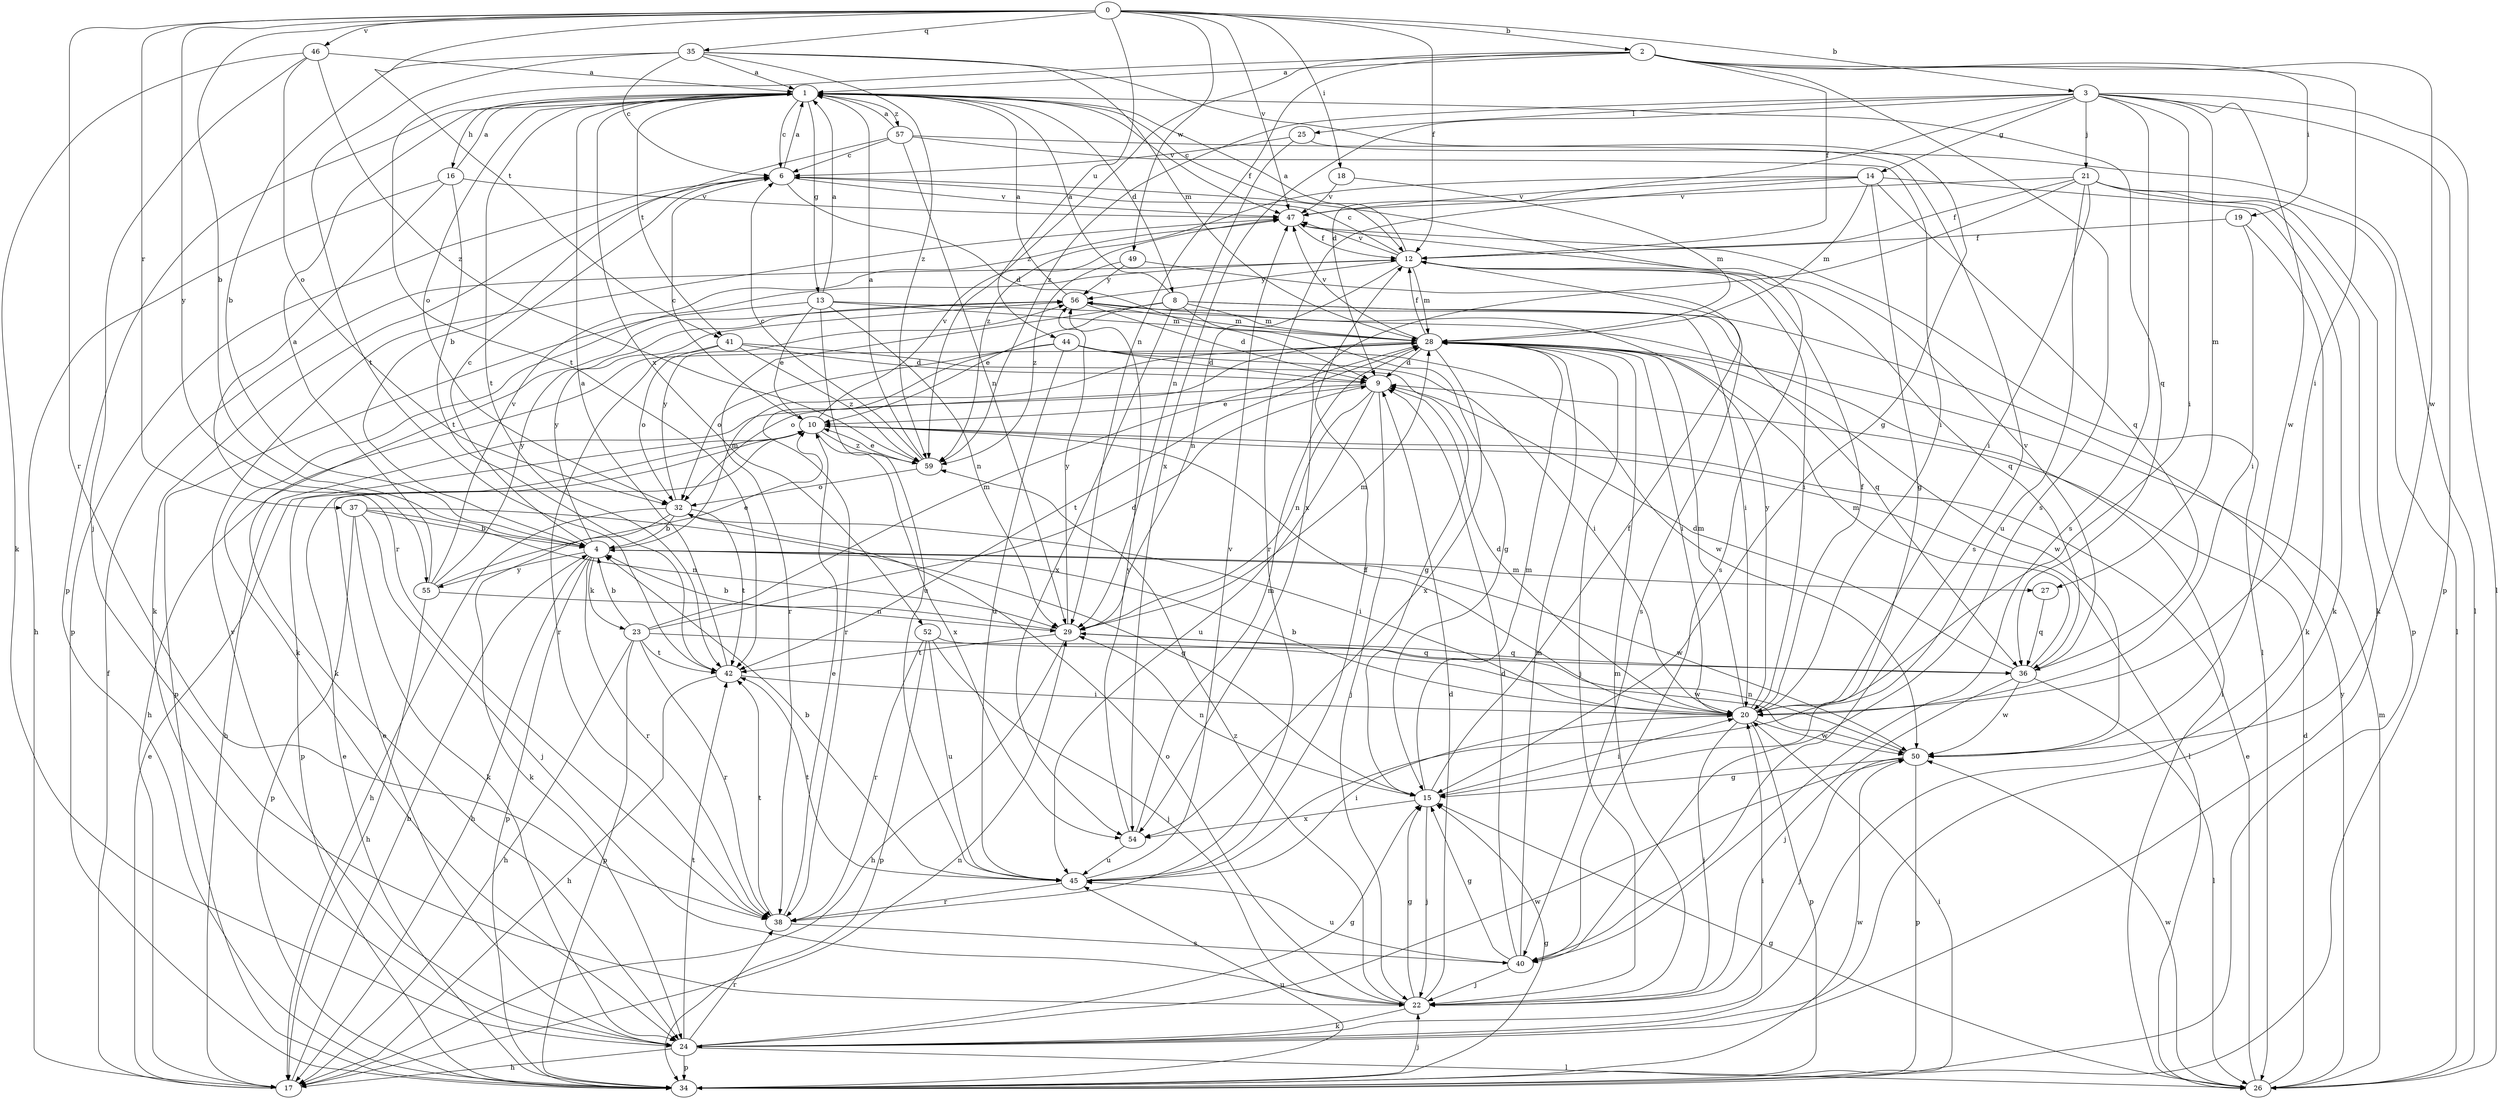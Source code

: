 strict digraph  {
0;
1;
2;
3;
4;
6;
8;
9;
10;
12;
13;
14;
15;
16;
17;
18;
19;
20;
21;
22;
23;
24;
25;
26;
27;
28;
29;
32;
34;
35;
36;
37;
38;
40;
41;
42;
44;
45;
46;
47;
49;
50;
52;
54;
55;
56;
57;
59;
0 -> 2  [label=b];
0 -> 3  [label=b];
0 -> 4  [label=b];
0 -> 12  [label=f];
0 -> 18  [label=i];
0 -> 35  [label=q];
0 -> 37  [label=r];
0 -> 38  [label=r];
0 -> 41  [label=t];
0 -> 44  [label=u];
0 -> 46  [label=v];
0 -> 47  [label=v];
0 -> 49  [label=w];
0 -> 55  [label=y];
1 -> 6  [label=c];
1 -> 8  [label=d];
1 -> 12  [label=f];
1 -> 13  [label=g];
1 -> 16  [label=h];
1 -> 32  [label=o];
1 -> 34  [label=p];
1 -> 36  [label=q];
1 -> 41  [label=t];
1 -> 42  [label=t];
1 -> 47  [label=v];
1 -> 52  [label=x];
1 -> 57  [label=z];
2 -> 1  [label=a];
2 -> 12  [label=f];
2 -> 19  [label=i];
2 -> 20  [label=i];
2 -> 29  [label=n];
2 -> 40  [label=s];
2 -> 42  [label=t];
2 -> 50  [label=w];
2 -> 59  [label=z];
3 -> 9  [label=d];
3 -> 14  [label=g];
3 -> 20  [label=i];
3 -> 21  [label=j];
3 -> 25  [label=l];
3 -> 26  [label=l];
3 -> 27  [label=m];
3 -> 34  [label=p];
3 -> 40  [label=s];
3 -> 50  [label=w];
3 -> 54  [label=x];
3 -> 59  [label=z];
4 -> 6  [label=c];
4 -> 17  [label=h];
4 -> 23  [label=k];
4 -> 27  [label=m];
4 -> 28  [label=m];
4 -> 34  [label=p];
4 -> 38  [label=r];
4 -> 50  [label=w];
4 -> 55  [label=y];
4 -> 56  [label=y];
6 -> 1  [label=a];
6 -> 9  [label=d];
6 -> 24  [label=k];
6 -> 34  [label=p];
6 -> 40  [label=s];
6 -> 47  [label=v];
8 -> 1  [label=a];
8 -> 10  [label=e];
8 -> 15  [label=g];
8 -> 20  [label=i];
8 -> 28  [label=m];
8 -> 36  [label=q];
8 -> 38  [label=r];
8 -> 54  [label=x];
9 -> 10  [label=e];
9 -> 17  [label=h];
9 -> 22  [label=j];
9 -> 29  [label=n];
9 -> 45  [label=u];
10 -> 6  [label=c];
10 -> 20  [label=i];
10 -> 26  [label=l];
10 -> 34  [label=p];
10 -> 47  [label=v];
10 -> 54  [label=x];
10 -> 59  [label=z];
12 -> 1  [label=a];
12 -> 6  [label=c];
12 -> 20  [label=i];
12 -> 24  [label=k];
12 -> 28  [label=m];
12 -> 29  [label=n];
12 -> 36  [label=q];
12 -> 47  [label=v];
12 -> 56  [label=y];
13 -> 1  [label=a];
13 -> 10  [label=e];
13 -> 26  [label=l];
13 -> 28  [label=m];
13 -> 29  [label=n];
13 -> 34  [label=p];
13 -> 45  [label=u];
14 -> 15  [label=g];
14 -> 24  [label=k];
14 -> 28  [label=m];
14 -> 36  [label=q];
14 -> 38  [label=r];
14 -> 47  [label=v];
14 -> 59  [label=z];
15 -> 12  [label=f];
15 -> 20  [label=i];
15 -> 22  [label=j];
15 -> 28  [label=m];
15 -> 29  [label=n];
15 -> 54  [label=x];
16 -> 1  [label=a];
16 -> 17  [label=h];
16 -> 38  [label=r];
16 -> 42  [label=t];
16 -> 47  [label=v];
17 -> 4  [label=b];
17 -> 10  [label=e];
17 -> 12  [label=f];
17 -> 29  [label=n];
18 -> 28  [label=m];
18 -> 47  [label=v];
19 -> 12  [label=f];
19 -> 20  [label=i];
19 -> 24  [label=k];
20 -> 4  [label=b];
20 -> 9  [label=d];
20 -> 12  [label=f];
20 -> 22  [label=j];
20 -> 28  [label=m];
20 -> 34  [label=p];
20 -> 50  [label=w];
20 -> 56  [label=y];
21 -> 12  [label=f];
21 -> 20  [label=i];
21 -> 24  [label=k];
21 -> 26  [label=l];
21 -> 34  [label=p];
21 -> 45  [label=u];
21 -> 47  [label=v];
21 -> 54  [label=x];
22 -> 9  [label=d];
22 -> 15  [label=g];
22 -> 24  [label=k];
22 -> 28  [label=m];
22 -> 32  [label=o];
22 -> 59  [label=z];
23 -> 4  [label=b];
23 -> 9  [label=d];
23 -> 17  [label=h];
23 -> 28  [label=m];
23 -> 34  [label=p];
23 -> 38  [label=r];
23 -> 42  [label=t];
23 -> 50  [label=w];
24 -> 10  [label=e];
24 -> 15  [label=g];
24 -> 17  [label=h];
24 -> 20  [label=i];
24 -> 26  [label=l];
24 -> 34  [label=p];
24 -> 38  [label=r];
24 -> 42  [label=t];
24 -> 47  [label=v];
24 -> 50  [label=w];
25 -> 6  [label=c];
25 -> 29  [label=n];
25 -> 40  [label=s];
26 -> 9  [label=d];
26 -> 10  [label=e];
26 -> 15  [label=g];
26 -> 28  [label=m];
26 -> 50  [label=w];
26 -> 56  [label=y];
27 -> 36  [label=q];
28 -> 9  [label=d];
28 -> 12  [label=f];
28 -> 17  [label=h];
28 -> 20  [label=i];
28 -> 22  [label=j];
28 -> 32  [label=o];
28 -> 42  [label=t];
28 -> 47  [label=v];
28 -> 50  [label=w];
28 -> 54  [label=x];
29 -> 4  [label=b];
29 -> 17  [label=h];
29 -> 28  [label=m];
29 -> 36  [label=q];
29 -> 42  [label=t];
29 -> 56  [label=y];
32 -> 4  [label=b];
32 -> 17  [label=h];
32 -> 20  [label=i];
32 -> 24  [label=k];
32 -> 42  [label=t];
32 -> 56  [label=y];
34 -> 10  [label=e];
34 -> 15  [label=g];
34 -> 20  [label=i];
34 -> 22  [label=j];
34 -> 45  [label=u];
34 -> 50  [label=w];
35 -> 1  [label=a];
35 -> 4  [label=b];
35 -> 6  [label=c];
35 -> 15  [label=g];
35 -> 28  [label=m];
35 -> 42  [label=t];
35 -> 59  [label=z];
36 -> 9  [label=d];
36 -> 22  [label=j];
36 -> 26  [label=l];
36 -> 28  [label=m];
36 -> 47  [label=v];
36 -> 50  [label=w];
37 -> 4  [label=b];
37 -> 15  [label=g];
37 -> 22  [label=j];
37 -> 24  [label=k];
37 -> 29  [label=n];
37 -> 34  [label=p];
38 -> 10  [label=e];
38 -> 40  [label=s];
38 -> 42  [label=t];
40 -> 9  [label=d];
40 -> 15  [label=g];
40 -> 22  [label=j];
40 -> 28  [label=m];
40 -> 45  [label=u];
41 -> 9  [label=d];
41 -> 15  [label=g];
41 -> 32  [label=o];
41 -> 38  [label=r];
41 -> 59  [label=z];
42 -> 1  [label=a];
42 -> 17  [label=h];
42 -> 20  [label=i];
44 -> 9  [label=d];
44 -> 20  [label=i];
44 -> 32  [label=o];
44 -> 38  [label=r];
44 -> 45  [label=u];
44 -> 50  [label=w];
45 -> 4  [label=b];
45 -> 12  [label=f];
45 -> 20  [label=i];
45 -> 38  [label=r];
45 -> 42  [label=t];
45 -> 47  [label=v];
46 -> 1  [label=a];
46 -> 22  [label=j];
46 -> 24  [label=k];
46 -> 32  [label=o];
46 -> 59  [label=z];
47 -> 12  [label=f];
47 -> 26  [label=l];
49 -> 40  [label=s];
49 -> 56  [label=y];
49 -> 59  [label=z];
50 -> 15  [label=g];
50 -> 22  [label=j];
50 -> 29  [label=n];
50 -> 34  [label=p];
52 -> 22  [label=j];
52 -> 34  [label=p];
52 -> 36  [label=q];
52 -> 38  [label=r];
52 -> 45  [label=u];
54 -> 28  [label=m];
54 -> 45  [label=u];
54 -> 56  [label=y];
55 -> 1  [label=a];
55 -> 10  [label=e];
55 -> 17  [label=h];
55 -> 29  [label=n];
55 -> 47  [label=v];
55 -> 56  [label=y];
56 -> 1  [label=a];
56 -> 9  [label=d];
56 -> 24  [label=k];
56 -> 28  [label=m];
57 -> 1  [label=a];
57 -> 4  [label=b];
57 -> 6  [label=c];
57 -> 20  [label=i];
57 -> 26  [label=l];
57 -> 29  [label=n];
59 -> 1  [label=a];
59 -> 6  [label=c];
59 -> 10  [label=e];
59 -> 32  [label=o];
}
